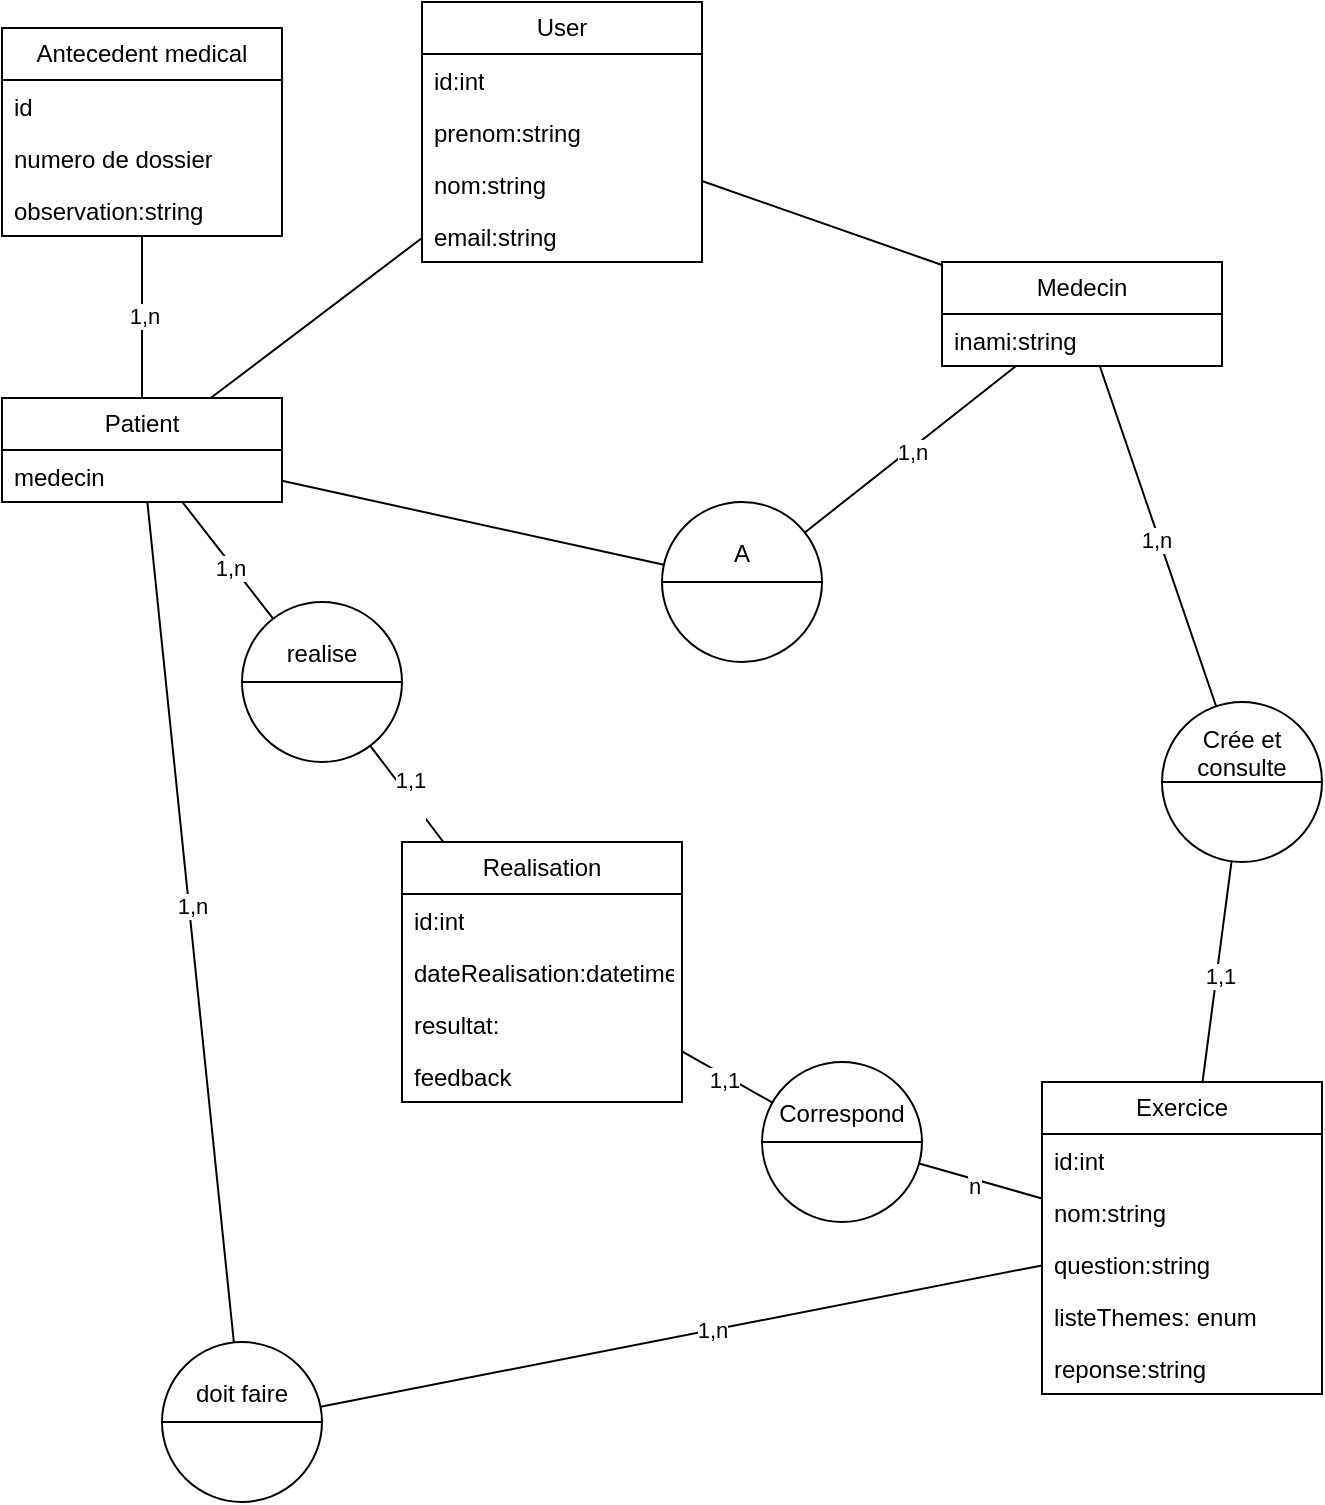 <mxfile version="24.6.1" type="device">
  <diagram name="Page-1" id="pk9K2ejxQ8HNHg8weqPY">
    <mxGraphModel dx="1434" dy="836" grid="1" gridSize="10" guides="1" tooltips="1" connect="1" arrows="1" fold="1" page="1" pageScale="1" pageWidth="850" pageHeight="1100" math="0" shadow="0">
      <root>
        <mxCell id="0" />
        <mxCell id="1" parent="0" />
        <mxCell id="M42ldE6B7vTn7qe_Snu--1" value="User" style="swimlane;fontStyle=0;childLayout=stackLayout;horizontal=1;startSize=26;fillColor=none;horizontalStack=0;resizeParent=1;resizeParentMax=0;resizeLast=0;collapsible=1;marginBottom=0;whiteSpace=wrap;html=1;" parent="1" vertex="1">
          <mxGeometry x="240" width="140" height="130" as="geometry" />
        </mxCell>
        <mxCell id="M42ldE6B7vTn7qe_Snu--2" value="id:int" style="text;strokeColor=none;fillColor=none;align=left;verticalAlign=top;spacingLeft=4;spacingRight=4;overflow=hidden;rotatable=0;points=[[0,0.5],[1,0.5]];portConstraint=eastwest;whiteSpace=wrap;html=1;" parent="M42ldE6B7vTn7qe_Snu--1" vertex="1">
          <mxGeometry y="26" width="140" height="26" as="geometry" />
        </mxCell>
        <mxCell id="M42ldE6B7vTn7qe_Snu--3" value="prenom:string" style="text;strokeColor=none;fillColor=none;align=left;verticalAlign=top;spacingLeft=4;spacingRight=4;overflow=hidden;rotatable=0;points=[[0,0.5],[1,0.5]];portConstraint=eastwest;whiteSpace=wrap;html=1;" parent="M42ldE6B7vTn7qe_Snu--1" vertex="1">
          <mxGeometry y="52" width="140" height="26" as="geometry" />
        </mxCell>
        <mxCell id="M42ldE6B7vTn7qe_Snu--11" value="nom:string" style="text;strokeColor=none;fillColor=none;align=left;verticalAlign=top;spacingLeft=4;spacingRight=4;overflow=hidden;rotatable=0;points=[[0,0.5],[1,0.5]];portConstraint=eastwest;whiteSpace=wrap;html=1;" parent="M42ldE6B7vTn7qe_Snu--1" vertex="1">
          <mxGeometry y="78" width="140" height="26" as="geometry" />
        </mxCell>
        <mxCell id="M42ldE6B7vTn7qe_Snu--4" value="email:string" style="text;strokeColor=none;fillColor=none;align=left;verticalAlign=top;spacingLeft=4;spacingRight=4;overflow=hidden;rotatable=0;points=[[0,0.5],[1,0.5]];portConstraint=eastwest;whiteSpace=wrap;html=1;" parent="M42ldE6B7vTn7qe_Snu--1" vertex="1">
          <mxGeometry y="104" width="140" height="26" as="geometry" />
        </mxCell>
        <mxCell id="M42ldE6B7vTn7qe_Snu--6" value="Exercice" style="swimlane;fontStyle=0;childLayout=stackLayout;horizontal=1;startSize=26;fillColor=none;horizontalStack=0;resizeParent=1;resizeParentMax=0;resizeLast=0;collapsible=1;marginBottom=0;whiteSpace=wrap;html=1;" parent="1" vertex="1">
          <mxGeometry x="550" y="540" width="140" height="156" as="geometry" />
        </mxCell>
        <mxCell id="M42ldE6B7vTn7qe_Snu--7" value="id:int" style="text;strokeColor=none;fillColor=none;align=left;verticalAlign=top;spacingLeft=4;spacingRight=4;overflow=hidden;rotatable=0;points=[[0,0.5],[1,0.5]];portConstraint=eastwest;whiteSpace=wrap;html=1;" parent="M42ldE6B7vTn7qe_Snu--6" vertex="1">
          <mxGeometry y="26" width="140" height="26" as="geometry" />
        </mxCell>
        <mxCell id="w-4HcmvLCumBnbwI_mcl-3" value="nom:string&lt;div&gt;&lt;br&gt;&lt;/div&gt;" style="text;strokeColor=none;fillColor=none;align=left;verticalAlign=top;spacingLeft=4;spacingRight=4;overflow=hidden;rotatable=0;points=[[0,0.5],[1,0.5]];portConstraint=eastwest;whiteSpace=wrap;html=1;" vertex="1" parent="M42ldE6B7vTn7qe_Snu--6">
          <mxGeometry y="52" width="140" height="26" as="geometry" />
        </mxCell>
        <mxCell id="w-4HcmvLCumBnbwI_mcl-1" value="question:string" style="text;strokeColor=none;fillColor=none;align=left;verticalAlign=top;spacingLeft=4;spacingRight=4;overflow=hidden;rotatable=0;points=[[0,0.5],[1,0.5]];portConstraint=eastwest;whiteSpace=wrap;html=1;" vertex="1" parent="M42ldE6B7vTn7qe_Snu--6">
          <mxGeometry y="78" width="140" height="26" as="geometry" />
        </mxCell>
        <mxCell id="w-4HcmvLCumBnbwI_mcl-4" value="listeThemes: enum" style="text;strokeColor=none;fillColor=none;align=left;verticalAlign=top;spacingLeft=4;spacingRight=4;overflow=hidden;rotatable=0;points=[[0,0.5],[1,0.5]];portConstraint=eastwest;whiteSpace=wrap;html=1;" vertex="1" parent="M42ldE6B7vTn7qe_Snu--6">
          <mxGeometry y="104" width="140" height="26" as="geometry" />
        </mxCell>
        <mxCell id="w-4HcmvLCumBnbwI_mcl-2" value="reponse:string" style="text;strokeColor=none;fillColor=none;align=left;verticalAlign=top;spacingLeft=4;spacingRight=4;overflow=hidden;rotatable=0;points=[[0,0.5],[1,0.5]];portConstraint=eastwest;whiteSpace=wrap;html=1;" vertex="1" parent="M42ldE6B7vTn7qe_Snu--6">
          <mxGeometry y="130" width="140" height="26" as="geometry" />
        </mxCell>
        <mxCell id="M42ldE6B7vTn7qe_Snu--12" value="Realisation" style="swimlane;fontStyle=0;childLayout=stackLayout;horizontal=1;startSize=26;fillColor=none;horizontalStack=0;resizeParent=1;resizeParentMax=0;resizeLast=0;collapsible=1;marginBottom=0;whiteSpace=wrap;html=1;" parent="1" vertex="1">
          <mxGeometry x="230" y="420" width="140" height="130" as="geometry" />
        </mxCell>
        <mxCell id="M42ldE6B7vTn7qe_Snu--13" value="id:int" style="text;strokeColor=none;fillColor=none;align=left;verticalAlign=top;spacingLeft=4;spacingRight=4;overflow=hidden;rotatable=0;points=[[0,0.5],[1,0.5]];portConstraint=eastwest;whiteSpace=wrap;html=1;" parent="M42ldE6B7vTn7qe_Snu--12" vertex="1">
          <mxGeometry y="26" width="140" height="26" as="geometry" />
        </mxCell>
        <mxCell id="M42ldE6B7vTn7qe_Snu--14" value="dateRealisation:datetime" style="text;strokeColor=none;fillColor=none;align=left;verticalAlign=top;spacingLeft=4;spacingRight=4;overflow=hidden;rotatable=0;points=[[0,0.5],[1,0.5]];portConstraint=eastwest;whiteSpace=wrap;html=1;" parent="M42ldE6B7vTn7qe_Snu--12" vertex="1">
          <mxGeometry y="52" width="140" height="26" as="geometry" />
        </mxCell>
        <mxCell id="M42ldE6B7vTn7qe_Snu--15" value="resultat:" style="text;strokeColor=none;fillColor=none;align=left;verticalAlign=top;spacingLeft=4;spacingRight=4;overflow=hidden;rotatable=0;points=[[0,0.5],[1,0.5]];portConstraint=eastwest;whiteSpace=wrap;html=1;" parent="M42ldE6B7vTn7qe_Snu--12" vertex="1">
          <mxGeometry y="78" width="140" height="26" as="geometry" />
        </mxCell>
        <mxCell id="M42ldE6B7vTn7qe_Snu--16" value="feedback" style="text;strokeColor=none;fillColor=none;align=left;verticalAlign=top;spacingLeft=4;spacingRight=4;overflow=hidden;rotatable=0;points=[[0,0.5],[1,0.5]];portConstraint=eastwest;whiteSpace=wrap;html=1;" parent="M42ldE6B7vTn7qe_Snu--12" vertex="1">
          <mxGeometry y="104" width="140" height="26" as="geometry" />
        </mxCell>
        <mxCell id="M42ldE6B7vTn7qe_Snu--18" value="realise&lt;div&gt;&lt;br&gt;&lt;/div&gt;&lt;div&gt;&lt;br&gt;&lt;/div&gt;" style="shape=lineEllipse;perimeter=ellipsePerimeter;whiteSpace=wrap;html=1;backgroundOutline=1;" parent="1" vertex="1">
          <mxGeometry x="150" y="300" width="80" height="80" as="geometry" />
        </mxCell>
        <mxCell id="M42ldE6B7vTn7qe_Snu--19" value="Crée et consulte&lt;div&gt;&lt;br&gt;&lt;/div&gt;&lt;div&gt;&lt;br&gt;&lt;/div&gt;" style="shape=lineEllipse;perimeter=ellipsePerimeter;whiteSpace=wrap;html=1;backgroundOutline=1;" parent="1" vertex="1">
          <mxGeometry x="610" y="350" width="80" height="80" as="geometry" />
        </mxCell>
        <mxCell id="M42ldE6B7vTn7qe_Snu--20" value="Correspond&lt;div&gt;&lt;br&gt;&lt;/div&gt;&lt;div&gt;&lt;br&gt;&lt;/div&gt;" style="shape=lineEllipse;perimeter=ellipsePerimeter;whiteSpace=wrap;html=1;backgroundOutline=1;" parent="1" vertex="1">
          <mxGeometry x="410" y="530" width="80" height="80" as="geometry" />
        </mxCell>
        <mxCell id="M42ldE6B7vTn7qe_Snu--22" value="" style="endArrow=none;html=1;rounded=0;" parent="1" source="M42ldE6B7vTn7qe_Snu--18" target="Jq2u9WyfdiDzgLhh9F1G-5" edge="1">
          <mxGeometry width="50" height="50" relative="1" as="geometry">
            <mxPoint x="400" y="250" as="sourcePoint" />
            <mxPoint x="450" y="200" as="targetPoint" />
          </mxGeometry>
        </mxCell>
        <mxCell id="M42ldE6B7vTn7qe_Snu--29" value="1,n" style="edgeLabel;html=1;align=center;verticalAlign=middle;resizable=0;points=[];" parent="M42ldE6B7vTn7qe_Snu--22" vertex="1" connectable="0">
          <mxGeometry x="-0.092" y="1" relative="1" as="geometry">
            <mxPoint as="offset" />
          </mxGeometry>
        </mxCell>
        <mxCell id="M42ldE6B7vTn7qe_Snu--23" value="" style="endArrow=none;html=1;rounded=0;" parent="1" source="M42ldE6B7vTn7qe_Snu--18" target="M42ldE6B7vTn7qe_Snu--12" edge="1">
          <mxGeometry width="50" height="50" relative="1" as="geometry">
            <mxPoint x="124" y="309" as="sourcePoint" />
            <mxPoint x="250" y="233" as="targetPoint" />
          </mxGeometry>
        </mxCell>
        <mxCell id="M42ldE6B7vTn7qe_Snu--30" value="1,1&lt;div&gt;&lt;br&gt;&lt;/div&gt;" style="edgeLabel;html=1;align=center;verticalAlign=middle;resizable=0;points=[];" parent="M42ldE6B7vTn7qe_Snu--23" vertex="1" connectable="0">
          <mxGeometry x="0.031" y="1" relative="1" as="geometry">
            <mxPoint as="offset" />
          </mxGeometry>
        </mxCell>
        <mxCell id="M42ldE6B7vTn7qe_Snu--24" value="" style="endArrow=none;html=1;rounded=0;" parent="1" source="Jq2u9WyfdiDzgLhh9F1G-1" target="M42ldE6B7vTn7qe_Snu--19" edge="1">
          <mxGeometry width="50" height="50" relative="1" as="geometry">
            <mxPoint x="400" y="250" as="sourcePoint" />
            <mxPoint x="450" y="200" as="targetPoint" />
          </mxGeometry>
        </mxCell>
        <mxCell id="M42ldE6B7vTn7qe_Snu--33" value="1,n" style="edgeLabel;html=1;align=center;verticalAlign=middle;resizable=0;points=[];" parent="M42ldE6B7vTn7qe_Snu--24" vertex="1" connectable="0">
          <mxGeometry x="0.013" y="-2" relative="1" as="geometry">
            <mxPoint as="offset" />
          </mxGeometry>
        </mxCell>
        <mxCell id="M42ldE6B7vTn7qe_Snu--25" value="" style="endArrow=none;html=1;rounded=0;" parent="1" source="M42ldE6B7vTn7qe_Snu--6" target="M42ldE6B7vTn7qe_Snu--19" edge="1">
          <mxGeometry width="50" height="50" relative="1" as="geometry">
            <mxPoint x="390" y="190" as="sourcePoint" />
            <mxPoint x="580" y="190" as="targetPoint" />
          </mxGeometry>
        </mxCell>
        <mxCell id="M42ldE6B7vTn7qe_Snu--34" value="1,1" style="edgeLabel;html=1;align=center;verticalAlign=middle;resizable=0;points=[];" parent="M42ldE6B7vTn7qe_Snu--25" vertex="1" connectable="0">
          <mxGeometry x="-0.029" y="-1" relative="1" as="geometry">
            <mxPoint as="offset" />
          </mxGeometry>
        </mxCell>
        <mxCell id="M42ldE6B7vTn7qe_Snu--26" value="" style="endArrow=none;html=1;rounded=0;" parent="1" source="M42ldE6B7vTn7qe_Snu--12" target="M42ldE6B7vTn7qe_Snu--20" edge="1">
          <mxGeometry width="50" height="50" relative="1" as="geometry">
            <mxPoint x="400" y="250" as="sourcePoint" />
            <mxPoint x="450" y="200" as="targetPoint" />
          </mxGeometry>
        </mxCell>
        <mxCell id="M42ldE6B7vTn7qe_Snu--31" value="1,1" style="edgeLabel;html=1;align=center;verticalAlign=middle;resizable=0;points=[];" parent="M42ldE6B7vTn7qe_Snu--26" vertex="1" connectable="0">
          <mxGeometry x="-0.012" y="-2" relative="1" as="geometry">
            <mxPoint as="offset" />
          </mxGeometry>
        </mxCell>
        <mxCell id="M42ldE6B7vTn7qe_Snu--27" value="" style="endArrow=none;html=1;rounded=0;" parent="1" source="M42ldE6B7vTn7qe_Snu--20" target="M42ldE6B7vTn7qe_Snu--6" edge="1">
          <mxGeometry width="50" height="50" relative="1" as="geometry">
            <mxPoint x="240" y="565" as="sourcePoint" />
            <mxPoint x="420" y="577" as="targetPoint" />
          </mxGeometry>
        </mxCell>
        <mxCell id="M42ldE6B7vTn7qe_Snu--32" value="n" style="edgeLabel;html=1;align=center;verticalAlign=middle;resizable=0;points=[];" parent="M42ldE6B7vTn7qe_Snu--27" vertex="1" connectable="0">
          <mxGeometry x="-0.093" y="-3" relative="1" as="geometry">
            <mxPoint as="offset" />
          </mxGeometry>
        </mxCell>
        <mxCell id="Jq2u9WyfdiDzgLhh9F1G-1" value="Medecin" style="swimlane;fontStyle=0;childLayout=stackLayout;horizontal=1;startSize=26;fillColor=none;horizontalStack=0;resizeParent=1;resizeParentMax=0;resizeLast=0;collapsible=1;marginBottom=0;whiteSpace=wrap;html=1;" parent="1" vertex="1">
          <mxGeometry x="500" y="130" width="140" height="52" as="geometry" />
        </mxCell>
        <mxCell id="Jq2u9WyfdiDzgLhh9F1G-2" value="inami:string" style="text;strokeColor=none;fillColor=none;align=left;verticalAlign=top;spacingLeft=4;spacingRight=4;overflow=hidden;rotatable=0;points=[[0,0.5],[1,0.5]];portConstraint=eastwest;whiteSpace=wrap;html=1;" parent="Jq2u9WyfdiDzgLhh9F1G-1" vertex="1">
          <mxGeometry y="26" width="140" height="26" as="geometry" />
        </mxCell>
        <mxCell id="Jq2u9WyfdiDzgLhh9F1G-5" value="Patient" style="swimlane;fontStyle=0;childLayout=stackLayout;horizontal=1;startSize=26;fillColor=none;horizontalStack=0;resizeParent=1;resizeParentMax=0;resizeLast=0;collapsible=1;marginBottom=0;whiteSpace=wrap;html=1;" parent="1" vertex="1">
          <mxGeometry x="30" y="198" width="140" height="52" as="geometry" />
        </mxCell>
        <mxCell id="Jq2u9WyfdiDzgLhh9F1G-6" value="medecin" style="text;strokeColor=none;fillColor=none;align=left;verticalAlign=top;spacingLeft=4;spacingRight=4;overflow=hidden;rotatable=0;points=[[0,0.5],[1,0.5]];portConstraint=eastwest;whiteSpace=wrap;html=1;" parent="Jq2u9WyfdiDzgLhh9F1G-5" vertex="1">
          <mxGeometry y="26" width="140" height="26" as="geometry" />
        </mxCell>
        <mxCell id="Jq2u9WyfdiDzgLhh9F1G-17" value="Antecedent medical" style="swimlane;fontStyle=0;childLayout=stackLayout;horizontal=1;startSize=26;fillColor=none;horizontalStack=0;resizeParent=1;resizeParentMax=0;resizeLast=0;collapsible=1;marginBottom=0;whiteSpace=wrap;html=1;" parent="1" vertex="1">
          <mxGeometry x="30" y="13" width="140" height="104" as="geometry" />
        </mxCell>
        <mxCell id="Jq2u9WyfdiDzgLhh9F1G-18" value="id" style="text;strokeColor=none;fillColor=none;align=left;verticalAlign=top;spacingLeft=4;spacingRight=4;overflow=hidden;rotatable=0;points=[[0,0.5],[1,0.5]];portConstraint=eastwest;whiteSpace=wrap;html=1;" parent="Jq2u9WyfdiDzgLhh9F1G-17" vertex="1">
          <mxGeometry y="26" width="140" height="26" as="geometry" />
        </mxCell>
        <mxCell id="Jq2u9WyfdiDzgLhh9F1G-21" value="numero de dossier" style="text;strokeColor=none;fillColor=none;align=left;verticalAlign=top;spacingLeft=4;spacingRight=4;overflow=hidden;rotatable=0;points=[[0,0.5],[1,0.5]];portConstraint=eastwest;whiteSpace=wrap;html=1;" parent="Jq2u9WyfdiDzgLhh9F1G-17" vertex="1">
          <mxGeometry y="52" width="140" height="26" as="geometry" />
        </mxCell>
        <mxCell id="Jq2u9WyfdiDzgLhh9F1G-20" value="observation:string" style="text;strokeColor=none;fillColor=none;align=left;verticalAlign=top;spacingLeft=4;spacingRight=4;overflow=hidden;rotatable=0;points=[[0,0.5],[1,0.5]];portConstraint=eastwest;whiteSpace=wrap;html=1;" parent="Jq2u9WyfdiDzgLhh9F1G-17" vertex="1">
          <mxGeometry y="78" width="140" height="26" as="geometry" />
        </mxCell>
        <mxCell id="Jq2u9WyfdiDzgLhh9F1G-24" value="" style="endArrow=none;html=1;rounded=0;" parent="1" source="Jq2u9WyfdiDzgLhh9F1G-5" target="M42ldE6B7vTn7qe_Snu--1" edge="1">
          <mxGeometry width="50" height="50" relative="1" as="geometry">
            <mxPoint x="400" y="340" as="sourcePoint" />
            <mxPoint x="450" y="290" as="targetPoint" />
          </mxGeometry>
        </mxCell>
        <mxCell id="Jq2u9WyfdiDzgLhh9F1G-25" value="" style="endArrow=none;html=1;rounded=0;" parent="1" source="Jq2u9WyfdiDzgLhh9F1G-1" target="M42ldE6B7vTn7qe_Snu--1" edge="1">
          <mxGeometry width="50" height="50" relative="1" as="geometry">
            <mxPoint x="400" y="340" as="sourcePoint" />
            <mxPoint x="450" y="290" as="targetPoint" />
          </mxGeometry>
        </mxCell>
        <mxCell id="Jq2u9WyfdiDzgLhh9F1G-27" value="A&lt;div&gt;&lt;br&gt;&lt;/div&gt;&lt;div&gt;&lt;br&gt;&lt;/div&gt;" style="shape=lineEllipse;perimeter=ellipsePerimeter;whiteSpace=wrap;html=1;backgroundOutline=1;" parent="1" vertex="1">
          <mxGeometry x="360" y="250" width="80" height="80" as="geometry" />
        </mxCell>
        <mxCell id="Jq2u9WyfdiDzgLhh9F1G-29" value="" style="endArrow=none;html=1;rounded=0;" parent="1" source="Jq2u9WyfdiDzgLhh9F1G-27" target="Jq2u9WyfdiDzgLhh9F1G-1" edge="1">
          <mxGeometry width="50" height="50" relative="1" as="geometry">
            <mxPoint x="400" y="340" as="sourcePoint" />
            <mxPoint x="450" y="290" as="targetPoint" />
          </mxGeometry>
        </mxCell>
        <mxCell id="Jq2u9WyfdiDzgLhh9F1G-32" value="1,n" style="edgeLabel;html=1;align=center;verticalAlign=middle;resizable=0;points=[];" parent="Jq2u9WyfdiDzgLhh9F1G-29" vertex="1" connectable="0">
          <mxGeometry x="-0.012" y="-1" relative="1" as="geometry">
            <mxPoint as="offset" />
          </mxGeometry>
        </mxCell>
        <mxCell id="Jq2u9WyfdiDzgLhh9F1G-33" value="" style="endArrow=none;html=1;rounded=0;" parent="1" source="Jq2u9WyfdiDzgLhh9F1G-5" target="Jq2u9WyfdiDzgLhh9F1G-27" edge="1">
          <mxGeometry width="50" height="50" relative="1" as="geometry">
            <mxPoint x="400" y="340" as="sourcePoint" />
            <mxPoint x="450" y="290" as="targetPoint" />
          </mxGeometry>
        </mxCell>
        <mxCell id="w-4HcmvLCumBnbwI_mcl-5" value="" style="endArrow=none;html=1;rounded=0;" edge="1" parent="1" source="w-4HcmvLCumBnbwI_mcl-6" target="Jq2u9WyfdiDzgLhh9F1G-5">
          <mxGeometry width="50" height="50" relative="1" as="geometry">
            <mxPoint x="40" y="770" as="sourcePoint" />
            <mxPoint x="450" y="600" as="targetPoint" />
          </mxGeometry>
        </mxCell>
        <mxCell id="w-4HcmvLCumBnbwI_mcl-9" value="1,n" style="edgeLabel;html=1;align=center;verticalAlign=middle;resizable=0;points=[];" vertex="1" connectable="0" parent="w-4HcmvLCumBnbwI_mcl-5">
          <mxGeometry x="0.039" y="-1" relative="1" as="geometry">
            <mxPoint as="offset" />
          </mxGeometry>
        </mxCell>
        <mxCell id="w-4HcmvLCumBnbwI_mcl-6" value="&lt;div&gt;doit faire&lt;/div&gt;&lt;div&gt;&lt;br&gt;&lt;/div&gt;&lt;div&gt;&lt;br&gt;&lt;/div&gt;" style="shape=lineEllipse;perimeter=ellipsePerimeter;whiteSpace=wrap;html=1;backgroundOutline=1;" vertex="1" parent="1">
          <mxGeometry x="110" y="670" width="80" height="80" as="geometry" />
        </mxCell>
        <mxCell id="w-4HcmvLCumBnbwI_mcl-7" value="" style="endArrow=none;html=1;rounded=0;" edge="1" parent="1" source="w-4HcmvLCumBnbwI_mcl-6" target="M42ldE6B7vTn7qe_Snu--6">
          <mxGeometry width="50" height="50" relative="1" as="geometry">
            <mxPoint x="400" y="850" as="sourcePoint" />
            <mxPoint x="450" y="800" as="targetPoint" />
          </mxGeometry>
        </mxCell>
        <mxCell id="w-4HcmvLCumBnbwI_mcl-8" value="1,n" style="edgeLabel;html=1;align=center;verticalAlign=middle;resizable=0;points=[];" vertex="1" connectable="0" parent="w-4HcmvLCumBnbwI_mcl-7">
          <mxGeometry x="0.083" relative="1" as="geometry">
            <mxPoint as="offset" />
          </mxGeometry>
        </mxCell>
        <mxCell id="w-4HcmvLCumBnbwI_mcl-11" value="" style="endArrow=none;html=1;rounded=0;" edge="1" parent="1" source="Jq2u9WyfdiDzgLhh9F1G-5" target="Jq2u9WyfdiDzgLhh9F1G-17">
          <mxGeometry width="50" height="50" relative="1" as="geometry">
            <mxPoint x="400" y="440" as="sourcePoint" />
            <mxPoint x="450" y="390" as="targetPoint" />
          </mxGeometry>
        </mxCell>
        <mxCell id="w-4HcmvLCumBnbwI_mcl-12" value="1,n" style="edgeLabel;html=1;align=center;verticalAlign=middle;resizable=0;points=[];" vertex="1" connectable="0" parent="w-4HcmvLCumBnbwI_mcl-11">
          <mxGeometry x="0.012" y="-1" relative="1" as="geometry">
            <mxPoint as="offset" />
          </mxGeometry>
        </mxCell>
      </root>
    </mxGraphModel>
  </diagram>
</mxfile>
